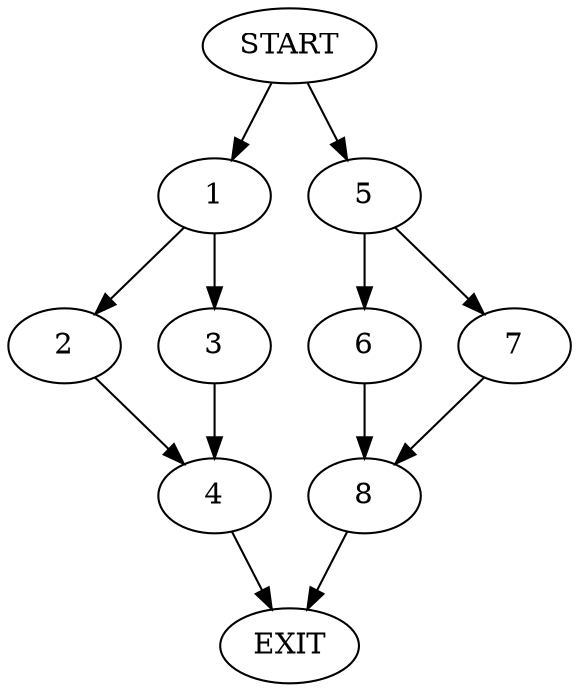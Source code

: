 digraph { 
0 [label="START"];
1;
2;
3;
4;
5;
6;
7;
8;
9[label="EXIT"];
0 -> 1;
0 -> 5;
1 -> 2;
1 -> 3;
2 -> 4;
3 -> 4;
4 -> 9;
5 -> 6;
5 -> 7;
6 -> 8;
7 -> 8;
8 -> 9;
}